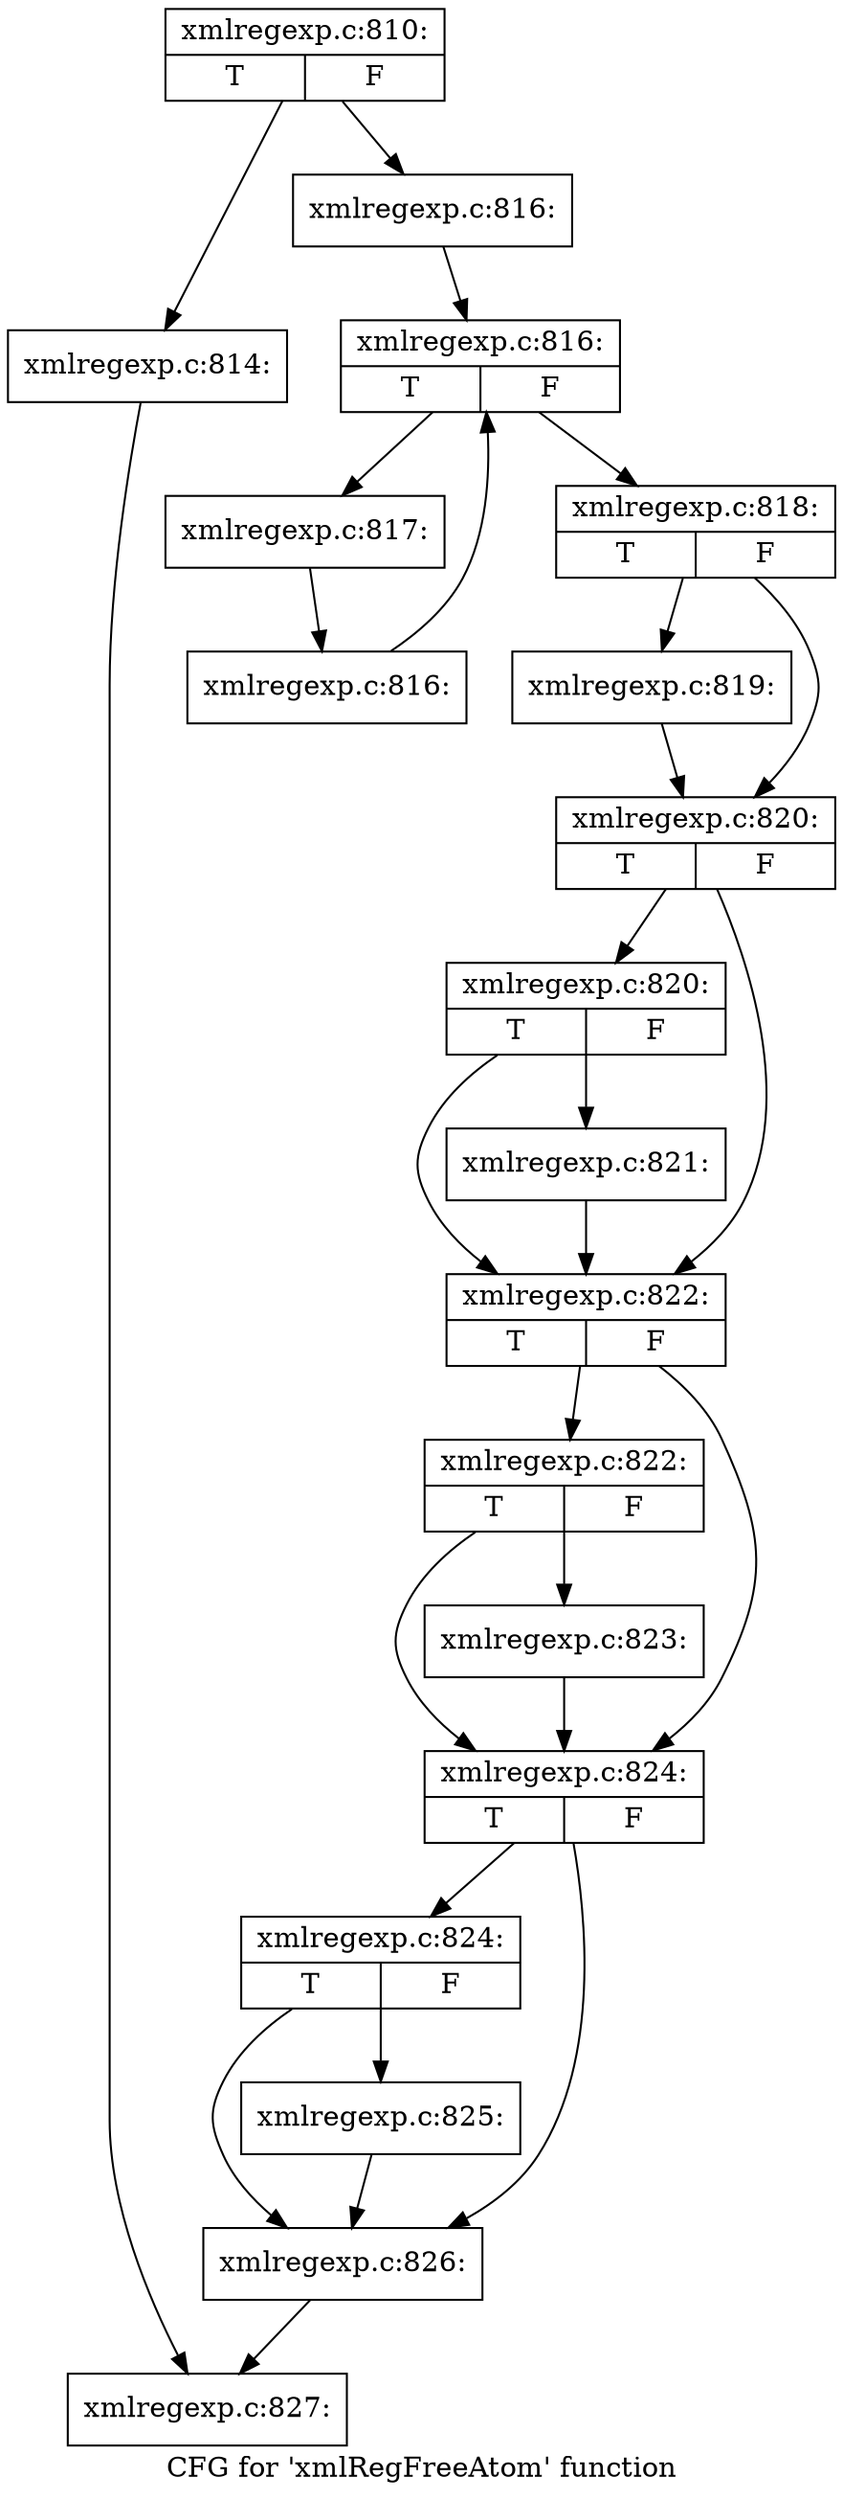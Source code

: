 digraph "CFG for 'xmlRegFreeAtom' function" {
	label="CFG for 'xmlRegFreeAtom' function";

	Node0x447c940 [shape=record,label="{xmlregexp.c:810:|{<s0>T|<s1>F}}"];
	Node0x447c940 -> Node0x447cc20;
	Node0x447c940 -> Node0x447cc70;
	Node0x447cc20 [shape=record,label="{xmlregexp.c:814:}"];
	Node0x447cc20 -> Node0x4483cb0;
	Node0x447cc70 [shape=record,label="{xmlregexp.c:816:}"];
	Node0x447cc70 -> Node0x44846f0;
	Node0x44846f0 [shape=record,label="{xmlregexp.c:816:|{<s0>T|<s1>F}}"];
	Node0x44846f0 -> Node0x44849d0;
	Node0x44846f0 -> Node0x4483c40;
	Node0x44849d0 [shape=record,label="{xmlregexp.c:817:}"];
	Node0x44849d0 -> Node0x4484940;
	Node0x4484940 [shape=record,label="{xmlregexp.c:816:}"];
	Node0x4484940 -> Node0x44846f0;
	Node0x4483c40 [shape=record,label="{xmlregexp.c:818:|{<s0>T|<s1>F}}"];
	Node0x4483c40 -> Node0x4485640;
	Node0x4483c40 -> Node0x4485970;
	Node0x4485640 [shape=record,label="{xmlregexp.c:819:}"];
	Node0x4485640 -> Node0x4485970;
	Node0x4485970 [shape=record,label="{xmlregexp.c:820:|{<s0>T|<s1>F}}"];
	Node0x4485970 -> Node0x4486420;
	Node0x4485970 -> Node0x44863d0;
	Node0x4486420 [shape=record,label="{xmlregexp.c:820:|{<s0>T|<s1>F}}"];
	Node0x4486420 -> Node0x4486380;
	Node0x4486420 -> Node0x44863d0;
	Node0x4486380 [shape=record,label="{xmlregexp.c:821:}"];
	Node0x4486380 -> Node0x44863d0;
	Node0x44863d0 [shape=record,label="{xmlregexp.c:822:|{<s0>T|<s1>F}}"];
	Node0x44863d0 -> Node0x4486fa0;
	Node0x44863d0 -> Node0x4486f50;
	Node0x4486fa0 [shape=record,label="{xmlregexp.c:822:|{<s0>T|<s1>F}}"];
	Node0x4486fa0 -> Node0x4486f00;
	Node0x4486fa0 -> Node0x4486f50;
	Node0x4486f00 [shape=record,label="{xmlregexp.c:823:}"];
	Node0x4486f00 -> Node0x4486f50;
	Node0x4486f50 [shape=record,label="{xmlregexp.c:824:|{<s0>T|<s1>F}}"];
	Node0x4486f50 -> Node0x4487b20;
	Node0x4486f50 -> Node0x4487ad0;
	Node0x4487b20 [shape=record,label="{xmlregexp.c:824:|{<s0>T|<s1>F}}"];
	Node0x4487b20 -> Node0x4487a80;
	Node0x4487b20 -> Node0x4487ad0;
	Node0x4487a80 [shape=record,label="{xmlregexp.c:825:}"];
	Node0x4487a80 -> Node0x4487ad0;
	Node0x4487ad0 [shape=record,label="{xmlregexp.c:826:}"];
	Node0x4487ad0 -> Node0x4483cb0;
	Node0x4483cb0 [shape=record,label="{xmlregexp.c:827:}"];
}
